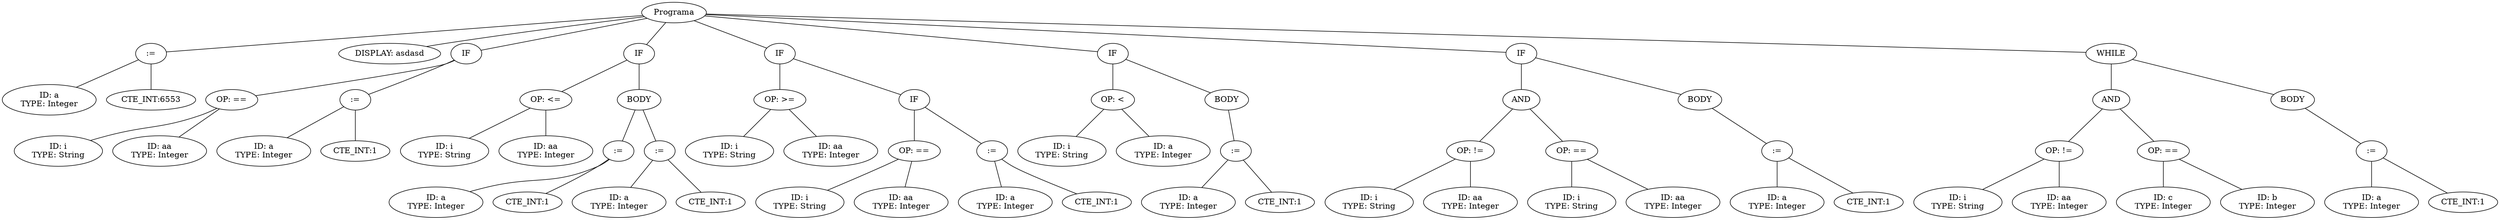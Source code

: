 graph G {nodo_programa [label="Programa"]
nodo_925064700 [label=":="]
nodo_programa -- nodo_925064700
nodo_56147122 [label="ID: a
TYPE: Integer"]
nodo_925064700 -- nodo_56147122
nodo_1916505152 [label="CTE_INT:6553"]
nodo_925064700 -- nodo_1916505152
nodo_833753276 [label="DISPLAY: asdasd"]
nodo_programa -- nodo_833753276
nodo_475228107 [label="IF"]
nodo_programa -- nodo_475228107
nodo_1952394054 [label="OP: =="]
nodo_475228107 -- nodo_1952394054
nodo_1439298177 [label="ID: i
TYPE: String"]
nodo_1952394054 -- nodo_1439298177
nodo_1378069196 [label="ID: aa
TYPE: Integer"]
nodo_1952394054 -- nodo_1378069196
nodo_1329118042 [label=":="]
nodo_475228107 -- nodo_1329118042
nodo_1110490336 [label="ID: a
TYPE: Integer"]
nodo_1329118042 -- nodo_1110490336
nodo_1484194781 [label="CTE_INT:1"]
nodo_1329118042 -- nodo_1484194781
nodo_399353813 [label="IF"]
nodo_programa -- nodo_399353813
nodo_1521829093 [label="OP: <="]
nodo_399353813 -- nodo_1521829093
nodo_985451909 [label="ID: i
TYPE: String"]
nodo_1521829093 -- nodo_985451909
nodo_1077229064 [label="ID: aa
TYPE: Integer"]
nodo_1521829093 -- nodo_1077229064
nodo_1950662615 [label="BODY"]
nodo_399353813 -- nodo_1950662615
nodo_69619670 [label=":="]
nodo_1950662615 -- nodo_69619670
nodo_1479174706 [label="ID: a
TYPE: Integer"]
nodo_69619670 -- nodo_1479174706
nodo_826708553 [label="CTE_INT:1"]
nodo_69619670 -- nodo_826708553
nodo_1621965233 [label=":="]
nodo_1950662615 -- nodo_1621965233
nodo_1447264909 [label="ID: a
TYPE: Integer"]
nodo_1621965233 -- nodo_1447264909
nodo_1563625869 [label="CTE_INT:1"]
nodo_1621965233 -- nodo_1563625869
nodo_1482820792 [label="IF"]
nodo_programa -- nodo_1482820792
nodo_462844386 [label="OP: >="]
nodo_1482820792 -- nodo_462844386
nodo_1579969660 [label="ID: i
TYPE: String"]
nodo_462844386 -- nodo_1579969660
nodo_384023757 [label="ID: aa
TYPE: Integer"]
nodo_462844386 -- nodo_384023757
nodo_424830659 [label="IF"]
nodo_1482820792 -- nodo_424830659
nodo_202492070 [label="OP: =="]
nodo_424830659 -- nodo_202492070
nodo_119478333 [label="ID: i
TYPE: String"]
nodo_202492070 -- nodo_119478333
nodo_233898595 [label="ID: aa
TYPE: Integer"]
nodo_202492070 -- nodo_233898595
nodo_609244922 [label=":="]
nodo_424830659 -- nodo_609244922
nodo_646381102 [label="ID: a
TYPE: Integer"]
nodo_609244922 -- nodo_646381102
nodo_1504166963 [label="CTE_INT:1"]
nodo_609244922 -- nodo_1504166963
nodo_1547712382 [label="IF"]
nodo_programa -- nodo_1547712382
nodo_1810348906 [label="OP: <"]
nodo_1547712382 -- nodo_1810348906
nodo_201747577 [label="ID: i
TYPE: String"]
nodo_1810348906 -- nodo_201747577
nodo_1369461056 [label="ID: a
TYPE: Integer"]
nodo_1810348906 -- nodo_1369461056
nodo_566082547 [label="BODY"]
nodo_1547712382 -- nodo_566082547
nodo_2010609733 [label=":="]
nodo_566082547 -- nodo_2010609733
nodo_1217242978 [label="ID: a
TYPE: Integer"]
nodo_2010609733 -- nodo_1217242978
nodo_469026146 [label="CTE_INT:1"]
nodo_2010609733 -- nodo_469026146
nodo_1473943500 [label="IF"]
nodo_programa -- nodo_1473943500
nodo_461621282 [label="AND"]
nodo_1473943500 -- nodo_461621282
nodo_1049680519 [label="OP: !="]
nodo_461621282 -- nodo_1049680519
nodo_57858018 [label="ID: i
TYPE: String"]
nodo_1049680519 -- nodo_57858018
nodo_1393847 [label="ID: aa
TYPE: Integer"]
nodo_1049680519 -- nodo_1393847
nodo_89284175 [label="OP: =="]
nodo_461621282 -- nodo_89284175
nodo_1034872960 [label="ID: i
TYPE: String"]
nodo_89284175 -- nodo_1034872960
nodo_687269136 [label="ID: aa
TYPE: Integer"]
nodo_89284175 -- nodo_687269136
nodo_40647749 [label="BODY"]
nodo_1473943500 -- nodo_40647749
nodo_366721633 [label=":="]
nodo_40647749 -- nodo_366721633
nodo_1601944242 [label="ID: a
TYPE: Integer"]
nodo_366721633 -- nodo_1601944242
nodo_1085934120 [label="CTE_INT:1"]
nodo_366721633 -- nodo_1085934120
nodo_592943214 [label="WHILE"]
nodo_programa -- nodo_592943214
nodo_1805067991 [label="AND"]
nodo_592943214 -- nodo_1805067991
nodo_1773911869 [label="OP: !="]
nodo_1805067991 -- nodo_1773911869
nodo_2042631016 [label="ID: i
TYPE: String"]
nodo_1773911869 -- nodo_2042631016
nodo_1724608726 [label="ID: aa
TYPE: Integer"]
nodo_1773911869 -- nodo_1724608726
nodo_876102470 [label="OP: =="]
nodo_1805067991 -- nodo_876102470
nodo_13521067 [label="ID: c
TYPE: Integer"]
nodo_876102470 -- nodo_13521067
nodo_2037139593 [label="ID: b
TYPE: Integer"]
nodo_876102470 -- nodo_2037139593
nodo_1142737586 [label="BODY"]
nodo_592943214 -- nodo_1142737586
nodo_852005636 [label=":="]
nodo_1142737586 -- nodo_852005636
nodo_1081198334 [label="ID: a
TYPE: Integer"]
nodo_852005636 -- nodo_1081198334
nodo_1531111033 [label="CTE_INT:1"]
nodo_852005636 -- nodo_1531111033
}
